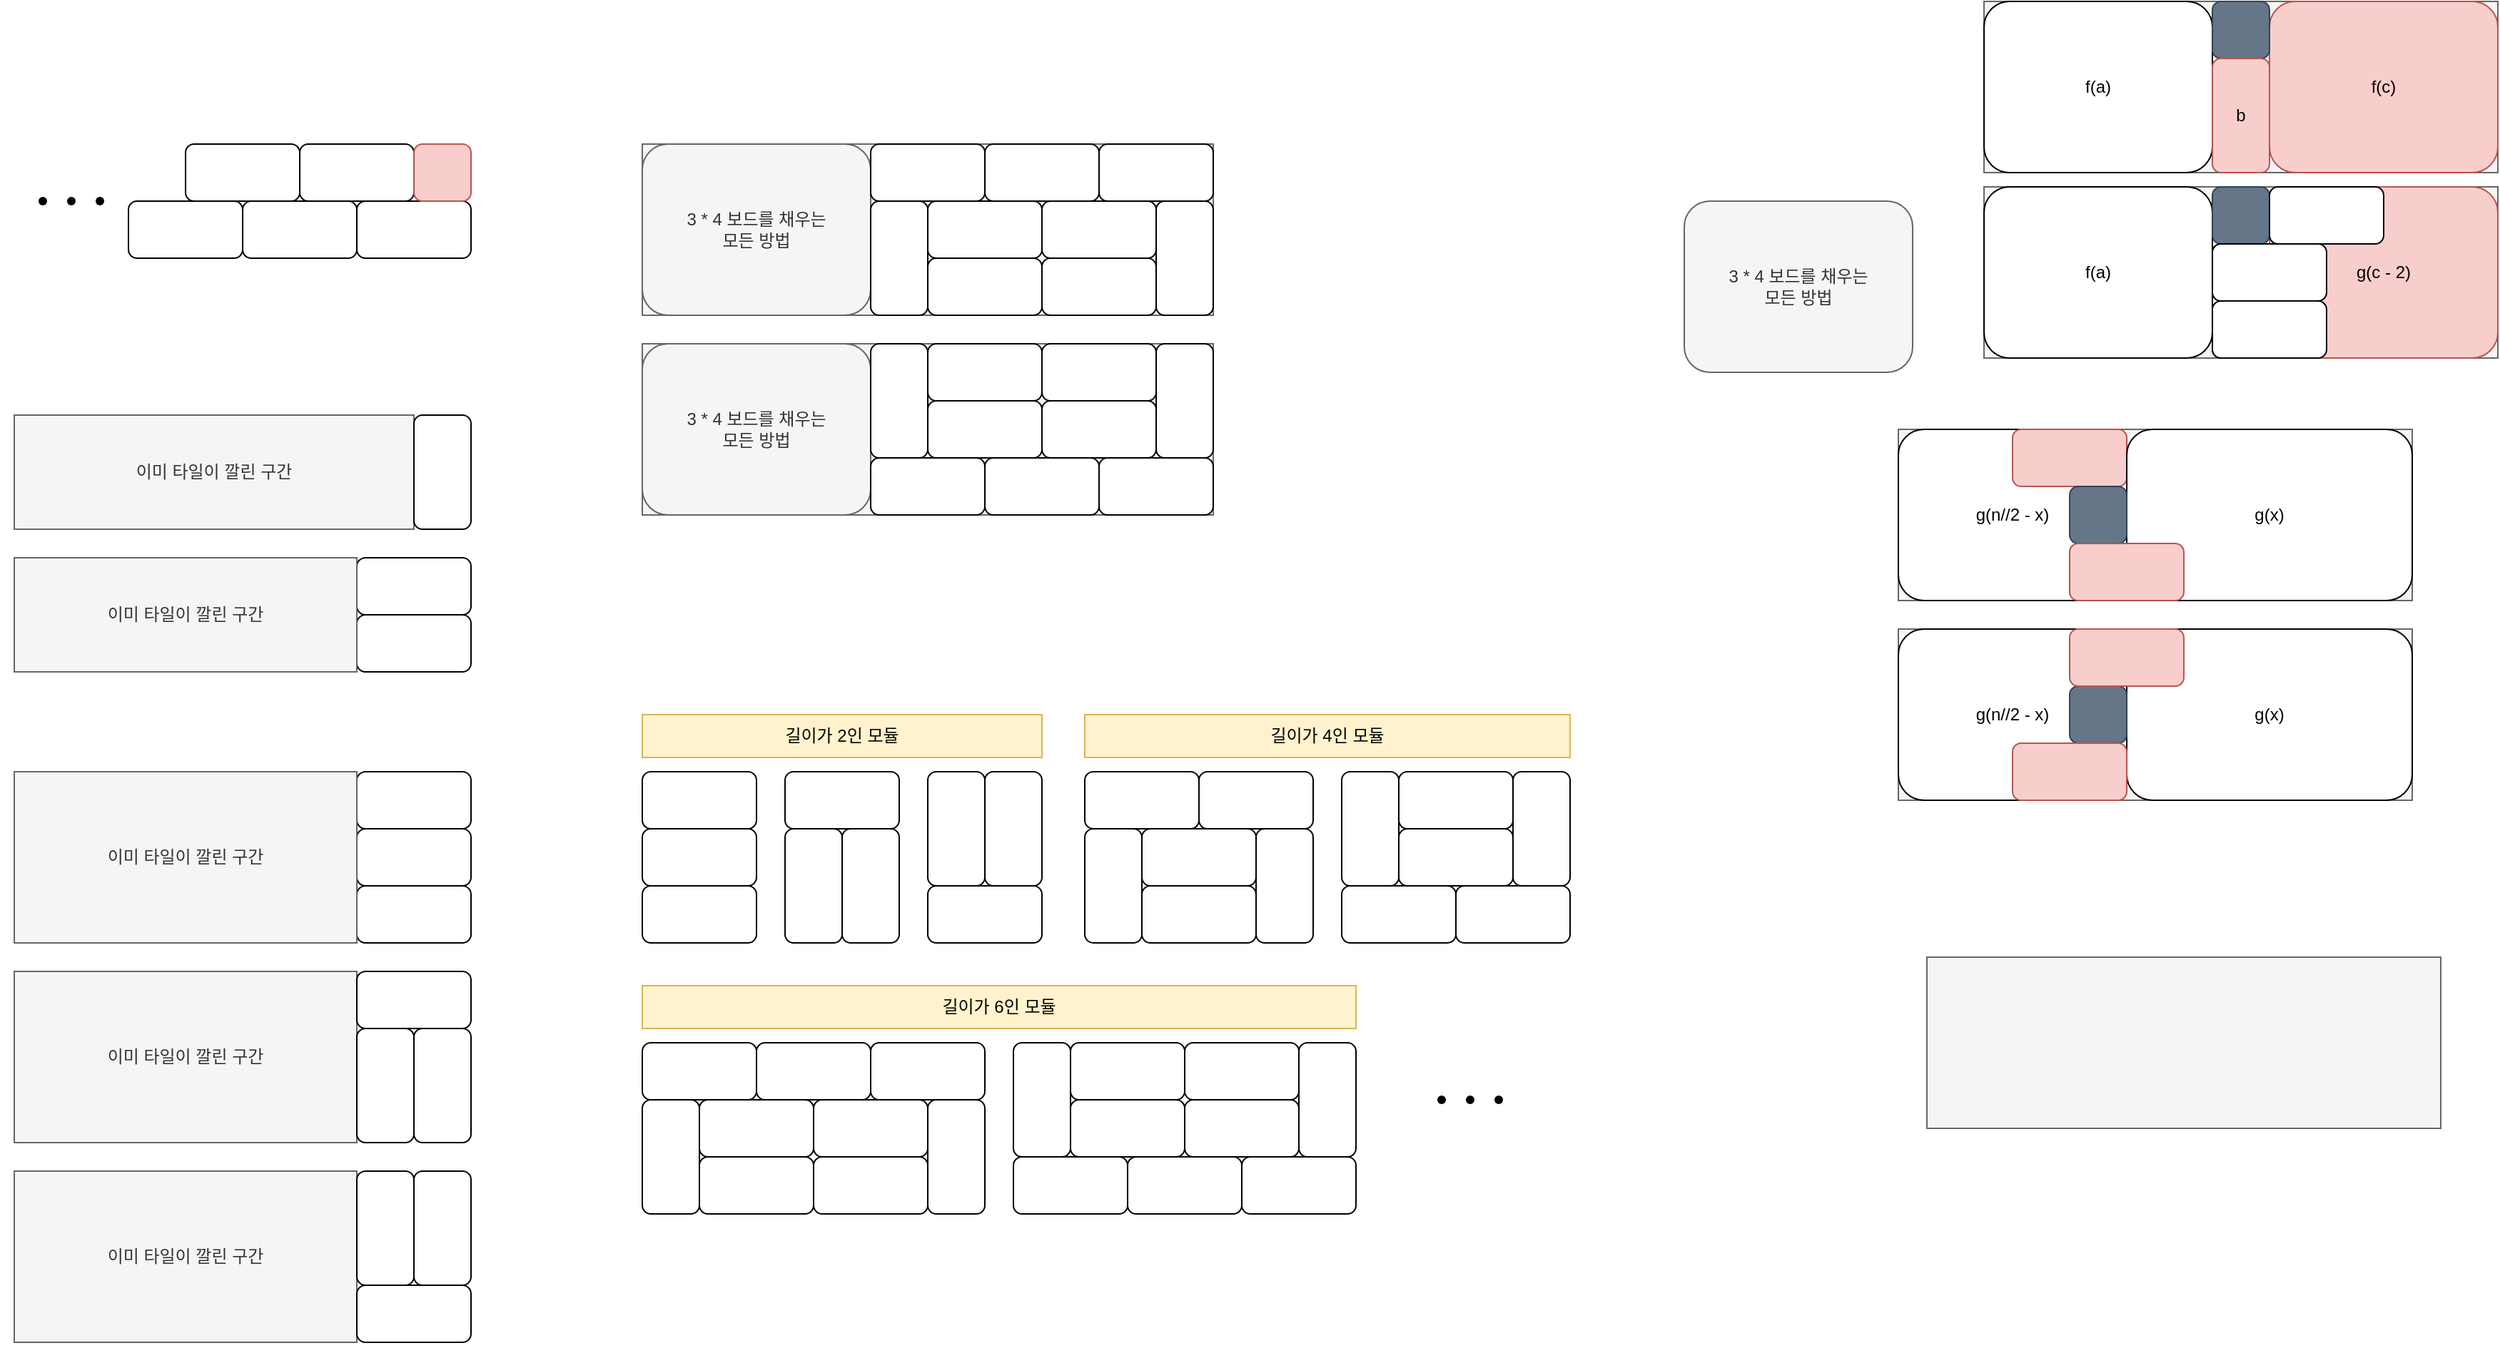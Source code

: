 <mxfile version="28.2.4">
  <diagram name="페이지-1" id="-EwEHcfmUey3o_NJkJMT">
    <mxGraphModel dx="609" dy="591" grid="1" gridSize="10" guides="1" tooltips="1" connect="1" arrows="1" fold="1" page="1" pageScale="1" pageWidth="827" pageHeight="1169" math="0" shadow="0">
      <root>
        <mxCell id="0" />
        <mxCell id="1" parent="0" />
        <mxCell id="6isz4zTJkeE2gkNPyrPs-16" value="" style="rounded=0;whiteSpace=wrap;html=1;strokeColor=none;" vertex="1" parent="1">
          <mxGeometry x="1390" y="390" width="380" height="280" as="geometry" />
        </mxCell>
        <mxCell id="FPqu00Cx_U8efenu1ebw-24" value="" style="rounded=0;whiteSpace=wrap;html=1;strokeColor=none;" parent="1" vertex="1">
          <mxGeometry x="510" y="190" width="420" height="280" as="geometry" />
        </mxCell>
        <mxCell id="k8pgKplh2NUj_0fQmyHl-85" value="" style="rounded=0;whiteSpace=wrap;html=1;strokeColor=none;" parent="1" vertex="1">
          <mxGeometry x="510" y="590" width="670" height="370" as="geometry" />
        </mxCell>
        <mxCell id="k8pgKplh2NUj_0fQmyHl-36" value="" style="rounded=0;whiteSpace=wrap;html=1;strokeColor=none;" parent="1" vertex="1">
          <mxGeometry x="70" y="630" width="340" height="420" as="geometry" />
        </mxCell>
        <mxCell id="k8pgKplh2NUj_0fQmyHl-23" value="" style="rounded=0;whiteSpace=wrap;html=1;strokeColor=none;" parent="1" vertex="1">
          <mxGeometry x="70" y="380" width="340" height="200" as="geometry" />
        </mxCell>
        <mxCell id="k8pgKplh2NUj_0fQmyHl-21" value="" style="rounded=0;whiteSpace=wrap;html=1;strokeColor=none;" parent="1" vertex="1">
          <mxGeometry x="70" y="190" width="340" height="100" as="geometry" />
        </mxCell>
        <mxCell id="k8pgKplh2NUj_0fQmyHl-2" value="" style="rounded=1;whiteSpace=wrap;html=1;" parent="1" vertex="1">
          <mxGeometry x="320" y="490" width="80" height="40" as="geometry" />
        </mxCell>
        <mxCell id="k8pgKplh2NUj_0fQmyHl-3" value="" style="rounded=1;whiteSpace=wrap;html=1;" parent="1" vertex="1">
          <mxGeometry x="320" y="530" width="80" height="40" as="geometry" />
        </mxCell>
        <mxCell id="k8pgKplh2NUj_0fQmyHl-5" value="이미 타일이 깔린 구간" style="rounded=0;whiteSpace=wrap;html=1;fillColor=#f5f5f5;strokeColor=#666666;fontColor=#333333;" parent="1" vertex="1">
          <mxGeometry x="80" y="490" width="240" height="80" as="geometry" />
        </mxCell>
        <mxCell id="k8pgKplh2NUj_0fQmyHl-6" value="이미 타일이 깔린 구간" style="rounded=0;whiteSpace=wrap;html=1;fillColor=#f5f5f5;strokeColor=#666666;fontColor=#333333;" parent="1" vertex="1">
          <mxGeometry x="80" y="390" width="280" height="80" as="geometry" />
        </mxCell>
        <mxCell id="k8pgKplh2NUj_0fQmyHl-7" value="" style="rounded=1;whiteSpace=wrap;html=1;" parent="1" vertex="1">
          <mxGeometry x="360" y="390" width="40" height="80" as="geometry" />
        </mxCell>
        <mxCell id="k8pgKplh2NUj_0fQmyHl-11" value="" style="rounded=1;whiteSpace=wrap;html=1;" parent="1" vertex="1">
          <mxGeometry x="320" y="240" width="80" height="40" as="geometry" />
        </mxCell>
        <mxCell id="k8pgKplh2NUj_0fQmyHl-12" value="" style="rounded=1;whiteSpace=wrap;html=1;" parent="1" vertex="1">
          <mxGeometry x="280" y="200" width="80" height="40" as="geometry" />
        </mxCell>
        <mxCell id="k8pgKplh2NUj_0fQmyHl-13" value="" style="rounded=1;whiteSpace=wrap;html=1;" parent="1" vertex="1">
          <mxGeometry x="240" y="240" width="80" height="40" as="geometry" />
        </mxCell>
        <mxCell id="k8pgKplh2NUj_0fQmyHl-14" value="" style="rounded=1;whiteSpace=wrap;html=1;" parent="1" vertex="1">
          <mxGeometry x="200" y="200" width="80" height="40" as="geometry" />
        </mxCell>
        <mxCell id="k8pgKplh2NUj_0fQmyHl-15" value="" style="rounded=1;whiteSpace=wrap;html=1;" parent="1" vertex="1">
          <mxGeometry x="160" y="240" width="80" height="40" as="geometry" />
        </mxCell>
        <mxCell id="k8pgKplh2NUj_0fQmyHl-18" value="" style="shape=waypoint;sketch=0;fillStyle=solid;size=6;pointerEvents=1;points=[];fillColor=none;resizable=0;rotatable=0;perimeter=centerPerimeter;snapToPoint=1;" parent="1" vertex="1">
          <mxGeometry x="130" y="230" width="20" height="20" as="geometry" />
        </mxCell>
        <mxCell id="k8pgKplh2NUj_0fQmyHl-19" value="" style="shape=waypoint;sketch=0;fillStyle=solid;size=6;pointerEvents=1;points=[];fillColor=none;resizable=0;rotatable=0;perimeter=centerPerimeter;snapToPoint=1;" parent="1" vertex="1">
          <mxGeometry x="110" y="230" width="20" height="20" as="geometry" />
        </mxCell>
        <mxCell id="k8pgKplh2NUj_0fQmyHl-20" value="" style="shape=waypoint;sketch=0;fillStyle=solid;size=6;pointerEvents=1;points=[];fillColor=none;resizable=0;rotatable=0;perimeter=centerPerimeter;snapToPoint=1;" parent="1" vertex="1">
          <mxGeometry x="90" y="230" width="20" height="20" as="geometry" />
        </mxCell>
        <mxCell id="k8pgKplh2NUj_0fQmyHl-22" value="" style="rounded=1;whiteSpace=wrap;html=1;fillColor=#f8cecc;strokeColor=#b85450;" parent="1" vertex="1">
          <mxGeometry x="360" y="200" width="40" height="40" as="geometry" />
        </mxCell>
        <mxCell id="k8pgKplh2NUj_0fQmyHl-24" value="" style="rounded=1;whiteSpace=wrap;html=1;" parent="1" vertex="1">
          <mxGeometry x="320" y="640" width="80" height="40" as="geometry" />
        </mxCell>
        <mxCell id="k8pgKplh2NUj_0fQmyHl-25" value="" style="rounded=1;whiteSpace=wrap;html=1;" parent="1" vertex="1">
          <mxGeometry x="320" y="680" width="80" height="40" as="geometry" />
        </mxCell>
        <mxCell id="k8pgKplh2NUj_0fQmyHl-26" value="" style="rounded=1;whiteSpace=wrap;html=1;" parent="1" vertex="1">
          <mxGeometry x="320" y="720" width="80" height="40" as="geometry" />
        </mxCell>
        <mxCell id="k8pgKplh2NUj_0fQmyHl-27" value="이미 타일이 깔린 구간" style="rounded=0;whiteSpace=wrap;html=1;fillColor=#f5f5f5;strokeColor=#666666;fontColor=#333333;" parent="1" vertex="1">
          <mxGeometry x="80" y="640" width="240" height="120" as="geometry" />
        </mxCell>
        <mxCell id="k8pgKplh2NUj_0fQmyHl-28" value="이미 타일이 깔린 구간" style="rounded=0;whiteSpace=wrap;html=1;fillColor=#f5f5f5;strokeColor=#666666;fontColor=#333333;" parent="1" vertex="1">
          <mxGeometry x="80" y="780" width="240" height="120" as="geometry" />
        </mxCell>
        <mxCell id="k8pgKplh2NUj_0fQmyHl-29" value="" style="rounded=1;whiteSpace=wrap;html=1;" parent="1" vertex="1">
          <mxGeometry x="320" y="780" width="80" height="40" as="geometry" />
        </mxCell>
        <mxCell id="k8pgKplh2NUj_0fQmyHl-30" value="" style="rounded=1;whiteSpace=wrap;html=1;" parent="1" vertex="1">
          <mxGeometry x="320" y="820" width="40" height="80" as="geometry" />
        </mxCell>
        <mxCell id="k8pgKplh2NUj_0fQmyHl-31" value="" style="rounded=1;whiteSpace=wrap;html=1;" parent="1" vertex="1">
          <mxGeometry x="360" y="820" width="40" height="80" as="geometry" />
        </mxCell>
        <mxCell id="k8pgKplh2NUj_0fQmyHl-32" value="이미 타일이 깔린 구간" style="rounded=0;whiteSpace=wrap;html=1;fillColor=#f5f5f5;strokeColor=#666666;fontColor=#333333;" parent="1" vertex="1">
          <mxGeometry x="80" y="920" width="240" height="120" as="geometry" />
        </mxCell>
        <mxCell id="k8pgKplh2NUj_0fQmyHl-33" value="" style="rounded=1;whiteSpace=wrap;html=1;" parent="1" vertex="1">
          <mxGeometry x="320" y="1000" width="80" height="40" as="geometry" />
        </mxCell>
        <mxCell id="k8pgKplh2NUj_0fQmyHl-34" value="" style="rounded=1;whiteSpace=wrap;html=1;" parent="1" vertex="1">
          <mxGeometry x="320" y="920" width="40" height="80" as="geometry" />
        </mxCell>
        <mxCell id="k8pgKplh2NUj_0fQmyHl-35" value="" style="rounded=1;whiteSpace=wrap;html=1;" parent="1" vertex="1">
          <mxGeometry x="360" y="920" width="40" height="80" as="geometry" />
        </mxCell>
        <mxCell id="k8pgKplh2NUj_0fQmyHl-37" value="" style="rounded=1;whiteSpace=wrap;html=1;" parent="1" vertex="1">
          <mxGeometry x="520" y="640" width="80" height="40" as="geometry" />
        </mxCell>
        <mxCell id="k8pgKplh2NUj_0fQmyHl-38" value="" style="rounded=1;whiteSpace=wrap;html=1;" parent="1" vertex="1">
          <mxGeometry x="520" y="680" width="80" height="40" as="geometry" />
        </mxCell>
        <mxCell id="k8pgKplh2NUj_0fQmyHl-39" value="" style="rounded=1;whiteSpace=wrap;html=1;" parent="1" vertex="1">
          <mxGeometry x="520" y="720" width="80" height="40" as="geometry" />
        </mxCell>
        <mxCell id="k8pgKplh2NUj_0fQmyHl-40" value="길이가 2인 모듈" style="text;html=1;align=center;verticalAlign=middle;whiteSpace=wrap;rounded=0;strokeColor=#d6b656;fillColor=#fff2cc;" parent="1" vertex="1">
          <mxGeometry x="520" y="600" width="280" height="30" as="geometry" />
        </mxCell>
        <mxCell id="k8pgKplh2NUj_0fQmyHl-41" value="" style="rounded=1;whiteSpace=wrap;html=1;" parent="1" vertex="1">
          <mxGeometry x="620" y="640" width="80" height="40" as="geometry" />
        </mxCell>
        <mxCell id="k8pgKplh2NUj_0fQmyHl-42" value="" style="rounded=1;whiteSpace=wrap;html=1;" parent="1" vertex="1">
          <mxGeometry x="620" y="680" width="40" height="80" as="geometry" />
        </mxCell>
        <mxCell id="k8pgKplh2NUj_0fQmyHl-43" value="" style="rounded=1;whiteSpace=wrap;html=1;" parent="1" vertex="1">
          <mxGeometry x="660" y="680" width="40" height="80" as="geometry" />
        </mxCell>
        <mxCell id="k8pgKplh2NUj_0fQmyHl-44" value="" style="rounded=1;whiteSpace=wrap;html=1;" parent="1" vertex="1">
          <mxGeometry x="720" y="720" width="80" height="40" as="geometry" />
        </mxCell>
        <mxCell id="k8pgKplh2NUj_0fQmyHl-45" value="" style="rounded=1;whiteSpace=wrap;html=1;" parent="1" vertex="1">
          <mxGeometry x="720" y="640" width="40" height="80" as="geometry" />
        </mxCell>
        <mxCell id="k8pgKplh2NUj_0fQmyHl-46" value="" style="rounded=1;whiteSpace=wrap;html=1;" parent="1" vertex="1">
          <mxGeometry x="760" y="640" width="40" height="80" as="geometry" />
        </mxCell>
        <mxCell id="k8pgKplh2NUj_0fQmyHl-47" value="길이가 4인 모듈" style="text;html=1;align=center;verticalAlign=middle;whiteSpace=wrap;rounded=0;strokeColor=#d6b656;fillColor=#fff2cc;" parent="1" vertex="1">
          <mxGeometry x="830" y="600" width="340" height="30" as="geometry" />
        </mxCell>
        <mxCell id="k8pgKplh2NUj_0fQmyHl-48" value="" style="rounded=1;whiteSpace=wrap;html=1;" parent="1" vertex="1">
          <mxGeometry x="830" y="640" width="80" height="40" as="geometry" />
        </mxCell>
        <mxCell id="k8pgKplh2NUj_0fQmyHl-49" value="" style="rounded=1;whiteSpace=wrap;html=1;" parent="1" vertex="1">
          <mxGeometry x="830" y="680" width="40" height="80" as="geometry" />
        </mxCell>
        <mxCell id="k8pgKplh2NUj_0fQmyHl-50" value="" style="rounded=1;whiteSpace=wrap;html=1;" parent="1" vertex="1">
          <mxGeometry x="950" y="680" width="40" height="80" as="geometry" />
        </mxCell>
        <mxCell id="k8pgKplh2NUj_0fQmyHl-51" value="" style="rounded=1;whiteSpace=wrap;html=1;" parent="1" vertex="1">
          <mxGeometry x="870" y="720" width="80" height="40" as="geometry" />
        </mxCell>
        <mxCell id="k8pgKplh2NUj_0fQmyHl-52" value="" style="rounded=1;whiteSpace=wrap;html=1;" parent="1" vertex="1">
          <mxGeometry x="870" y="680" width="80" height="40" as="geometry" />
        </mxCell>
        <mxCell id="k8pgKplh2NUj_0fQmyHl-54" value="" style="rounded=1;whiteSpace=wrap;html=1;" parent="1" vertex="1">
          <mxGeometry x="910" y="640" width="80" height="40" as="geometry" />
        </mxCell>
        <mxCell id="k8pgKplh2NUj_0fQmyHl-55" value="" style="rounded=1;whiteSpace=wrap;html=1;" parent="1" vertex="1">
          <mxGeometry x="1010" y="720" width="80" height="40" as="geometry" />
        </mxCell>
        <mxCell id="k8pgKplh2NUj_0fQmyHl-56" value="" style="rounded=1;whiteSpace=wrap;html=1;" parent="1" vertex="1">
          <mxGeometry x="1010" y="640" width="40" height="80" as="geometry" />
        </mxCell>
        <mxCell id="k8pgKplh2NUj_0fQmyHl-57" value="" style="rounded=1;whiteSpace=wrap;html=1;" parent="1" vertex="1">
          <mxGeometry x="1130" y="640" width="40" height="80" as="geometry" />
        </mxCell>
        <mxCell id="k8pgKplh2NUj_0fQmyHl-58" value="" style="rounded=1;whiteSpace=wrap;html=1;" parent="1" vertex="1">
          <mxGeometry x="1050" y="680" width="80" height="40" as="geometry" />
        </mxCell>
        <mxCell id="k8pgKplh2NUj_0fQmyHl-59" value="" style="rounded=1;whiteSpace=wrap;html=1;" parent="1" vertex="1">
          <mxGeometry x="1050" y="640" width="80" height="40" as="geometry" />
        </mxCell>
        <mxCell id="k8pgKplh2NUj_0fQmyHl-60" value="" style="rounded=1;whiteSpace=wrap;html=1;" parent="1" vertex="1">
          <mxGeometry x="1090" y="720" width="80" height="40" as="geometry" />
        </mxCell>
        <mxCell id="k8pgKplh2NUj_0fQmyHl-61" value="" style="rounded=1;whiteSpace=wrap;html=1;" parent="1" vertex="1">
          <mxGeometry x="520" y="830" width="80" height="40" as="geometry" />
        </mxCell>
        <mxCell id="k8pgKplh2NUj_0fQmyHl-62" value="" style="rounded=1;whiteSpace=wrap;html=1;" parent="1" vertex="1">
          <mxGeometry x="520" y="870" width="40" height="80" as="geometry" />
        </mxCell>
        <mxCell id="k8pgKplh2NUj_0fQmyHl-64" value="" style="rounded=1;whiteSpace=wrap;html=1;" parent="1" vertex="1">
          <mxGeometry x="560" y="910" width="80" height="40" as="geometry" />
        </mxCell>
        <mxCell id="k8pgKplh2NUj_0fQmyHl-65" value="" style="rounded=1;whiteSpace=wrap;html=1;" parent="1" vertex="1">
          <mxGeometry x="560" y="870" width="80" height="40" as="geometry" />
        </mxCell>
        <mxCell id="k8pgKplh2NUj_0fQmyHl-66" value="" style="rounded=1;whiteSpace=wrap;html=1;" parent="1" vertex="1">
          <mxGeometry x="600" y="830" width="80" height="40" as="geometry" />
        </mxCell>
        <mxCell id="k8pgKplh2NUj_0fQmyHl-68" value="" style="rounded=1;whiteSpace=wrap;html=1;" parent="1" vertex="1">
          <mxGeometry x="720" y="870" width="40" height="80" as="geometry" />
        </mxCell>
        <mxCell id="k8pgKplh2NUj_0fQmyHl-69" value="" style="rounded=1;whiteSpace=wrap;html=1;" parent="1" vertex="1">
          <mxGeometry x="640" y="910" width="80" height="40" as="geometry" />
        </mxCell>
        <mxCell id="k8pgKplh2NUj_0fQmyHl-70" value="" style="rounded=1;whiteSpace=wrap;html=1;" parent="1" vertex="1">
          <mxGeometry x="640" y="870" width="80" height="40" as="geometry" />
        </mxCell>
        <mxCell id="k8pgKplh2NUj_0fQmyHl-71" value="" style="rounded=1;whiteSpace=wrap;html=1;" parent="1" vertex="1">
          <mxGeometry x="680" y="830" width="80" height="40" as="geometry" />
        </mxCell>
        <mxCell id="k8pgKplh2NUj_0fQmyHl-72" value="" style="rounded=1;whiteSpace=wrap;html=1;" parent="1" vertex="1">
          <mxGeometry x="780" y="910" width="80" height="40" as="geometry" />
        </mxCell>
        <mxCell id="k8pgKplh2NUj_0fQmyHl-73" value="" style="rounded=1;whiteSpace=wrap;html=1;" parent="1" vertex="1">
          <mxGeometry x="780" y="830" width="40" height="80" as="geometry" />
        </mxCell>
        <mxCell id="k8pgKplh2NUj_0fQmyHl-74" value="" style="rounded=1;whiteSpace=wrap;html=1;" parent="1" vertex="1">
          <mxGeometry x="820" y="870" width="80" height="40" as="geometry" />
        </mxCell>
        <mxCell id="k8pgKplh2NUj_0fQmyHl-75" value="" style="rounded=1;whiteSpace=wrap;html=1;" parent="1" vertex="1">
          <mxGeometry x="820" y="830" width="80" height="40" as="geometry" />
        </mxCell>
        <mxCell id="k8pgKplh2NUj_0fQmyHl-76" value="" style="rounded=1;whiteSpace=wrap;html=1;" parent="1" vertex="1">
          <mxGeometry x="860" y="910" width="80" height="40" as="geometry" />
        </mxCell>
        <mxCell id="k8pgKplh2NUj_0fQmyHl-77" value="" style="rounded=1;whiteSpace=wrap;html=1;" parent="1" vertex="1">
          <mxGeometry x="980" y="830" width="40" height="80" as="geometry" />
        </mxCell>
        <mxCell id="k8pgKplh2NUj_0fQmyHl-78" value="" style="rounded=1;whiteSpace=wrap;html=1;" parent="1" vertex="1">
          <mxGeometry x="900" y="870" width="80" height="40" as="geometry" />
        </mxCell>
        <mxCell id="k8pgKplh2NUj_0fQmyHl-79" value="" style="rounded=1;whiteSpace=wrap;html=1;" parent="1" vertex="1">
          <mxGeometry x="900" y="830" width="80" height="40" as="geometry" />
        </mxCell>
        <mxCell id="k8pgKplh2NUj_0fQmyHl-80" value="" style="rounded=1;whiteSpace=wrap;html=1;" parent="1" vertex="1">
          <mxGeometry x="940" y="910" width="80" height="40" as="geometry" />
        </mxCell>
        <mxCell id="k8pgKplh2NUj_0fQmyHl-81" value="길이가 6인 모듈" style="text;html=1;align=center;verticalAlign=middle;whiteSpace=wrap;rounded=0;strokeColor=#d6b656;fillColor=#fff2cc;" parent="1" vertex="1">
          <mxGeometry x="520" y="790" width="500" height="30" as="geometry" />
        </mxCell>
        <mxCell id="k8pgKplh2NUj_0fQmyHl-82" value="" style="shape=waypoint;sketch=0;fillStyle=solid;size=6;pointerEvents=1;points=[];fillColor=none;resizable=0;rotatable=0;perimeter=centerPerimeter;snapToPoint=1;" parent="1" vertex="1">
          <mxGeometry x="1110" y="860" width="20" height="20" as="geometry" />
        </mxCell>
        <mxCell id="k8pgKplh2NUj_0fQmyHl-83" value="" style="shape=waypoint;sketch=0;fillStyle=solid;size=6;pointerEvents=1;points=[];fillColor=none;resizable=0;rotatable=0;perimeter=centerPerimeter;snapToPoint=1;" parent="1" vertex="1">
          <mxGeometry x="1090" y="860" width="20" height="20" as="geometry" />
        </mxCell>
        <mxCell id="k8pgKplh2NUj_0fQmyHl-84" value="" style="shape=waypoint;sketch=0;fillStyle=solid;size=6;pointerEvents=1;points=[];fillColor=none;resizable=0;rotatable=0;perimeter=centerPerimeter;snapToPoint=1;" parent="1" vertex="1">
          <mxGeometry x="1070" y="860" width="20" height="20" as="geometry" />
        </mxCell>
        <mxCell id="FPqu00Cx_U8efenu1ebw-1" value="" style="rounded=0;whiteSpace=wrap;html=1;fillColor=#f5f5f5;strokeColor=#666666;fontColor=#333333;" parent="1" vertex="1">
          <mxGeometry x="520" y="200" width="400" height="120" as="geometry" />
        </mxCell>
        <mxCell id="FPqu00Cx_U8efenu1ebw-2" value="3 * 4 보드를 채우는&lt;div&gt;모든 방법&lt;/div&gt;" style="rounded=1;whiteSpace=wrap;html=1;fillColor=#f5f5f5;fontColor=#333333;strokeColor=#666666;" parent="1" vertex="1">
          <mxGeometry x="520" y="200" width="160" height="120" as="geometry" />
        </mxCell>
        <mxCell id="FPqu00Cx_U8efenu1ebw-4" value="" style="rounded=1;whiteSpace=wrap;html=1;" parent="1" vertex="1">
          <mxGeometry x="680" y="200" width="80" height="40" as="geometry" />
        </mxCell>
        <mxCell id="FPqu00Cx_U8efenu1ebw-5" value="" style="rounded=1;whiteSpace=wrap;html=1;" parent="1" vertex="1">
          <mxGeometry x="680" y="240" width="40" height="80" as="geometry" />
        </mxCell>
        <mxCell id="FPqu00Cx_U8efenu1ebw-6" value="" style="rounded=1;whiteSpace=wrap;html=1;" parent="1" vertex="1">
          <mxGeometry x="720" y="280" width="80" height="40" as="geometry" />
        </mxCell>
        <mxCell id="FPqu00Cx_U8efenu1ebw-7" value="" style="rounded=1;whiteSpace=wrap;html=1;" parent="1" vertex="1">
          <mxGeometry x="720" y="240" width="80" height="40" as="geometry" />
        </mxCell>
        <mxCell id="FPqu00Cx_U8efenu1ebw-8" value="" style="rounded=1;whiteSpace=wrap;html=1;" parent="1" vertex="1">
          <mxGeometry x="760" y="200" width="80" height="40" as="geometry" />
        </mxCell>
        <mxCell id="FPqu00Cx_U8efenu1ebw-9" value="" style="rounded=1;whiteSpace=wrap;html=1;" parent="1" vertex="1">
          <mxGeometry x="880" y="240" width="40" height="80" as="geometry" />
        </mxCell>
        <mxCell id="FPqu00Cx_U8efenu1ebw-10" value="" style="rounded=1;whiteSpace=wrap;html=1;" parent="1" vertex="1">
          <mxGeometry x="800" y="280" width="80" height="40" as="geometry" />
        </mxCell>
        <mxCell id="FPqu00Cx_U8efenu1ebw-11" value="" style="rounded=1;whiteSpace=wrap;html=1;" parent="1" vertex="1">
          <mxGeometry x="800" y="240" width="80" height="40" as="geometry" />
        </mxCell>
        <mxCell id="FPqu00Cx_U8efenu1ebw-12" value="" style="rounded=1;whiteSpace=wrap;html=1;" parent="1" vertex="1">
          <mxGeometry x="840" y="200" width="80" height="40" as="geometry" />
        </mxCell>
        <mxCell id="FPqu00Cx_U8efenu1ebw-13" value="" style="rounded=0;whiteSpace=wrap;html=1;fillColor=#f5f5f5;strokeColor=#666666;fontColor=#333333;" parent="1" vertex="1">
          <mxGeometry x="520" y="340" width="400" height="120" as="geometry" />
        </mxCell>
        <mxCell id="FPqu00Cx_U8efenu1ebw-14" value="3 * 4 보드를 채우는&lt;div&gt;모든 방법&lt;/div&gt;" style="rounded=1;whiteSpace=wrap;html=1;fillColor=#f5f5f5;fontColor=#333333;strokeColor=#666666;" parent="1" vertex="1">
          <mxGeometry x="520" y="340" width="160" height="120" as="geometry" />
        </mxCell>
        <mxCell id="FPqu00Cx_U8efenu1ebw-15" value="" style="rounded=1;whiteSpace=wrap;html=1;" parent="1" vertex="1">
          <mxGeometry x="680" y="420" width="80" height="40" as="geometry" />
        </mxCell>
        <mxCell id="FPqu00Cx_U8efenu1ebw-16" value="" style="rounded=1;whiteSpace=wrap;html=1;" parent="1" vertex="1">
          <mxGeometry x="680" y="340" width="40" height="80" as="geometry" />
        </mxCell>
        <mxCell id="FPqu00Cx_U8efenu1ebw-17" value="" style="rounded=1;whiteSpace=wrap;html=1;" parent="1" vertex="1">
          <mxGeometry x="720" y="380" width="80" height="40" as="geometry" />
        </mxCell>
        <mxCell id="FPqu00Cx_U8efenu1ebw-18" value="" style="rounded=1;whiteSpace=wrap;html=1;" parent="1" vertex="1">
          <mxGeometry x="720" y="340" width="80" height="40" as="geometry" />
        </mxCell>
        <mxCell id="FPqu00Cx_U8efenu1ebw-19" value="" style="rounded=1;whiteSpace=wrap;html=1;" parent="1" vertex="1">
          <mxGeometry x="760" y="420" width="80" height="40" as="geometry" />
        </mxCell>
        <mxCell id="FPqu00Cx_U8efenu1ebw-20" value="" style="rounded=1;whiteSpace=wrap;html=1;" parent="1" vertex="1">
          <mxGeometry x="880" y="340" width="40" height="80" as="geometry" />
        </mxCell>
        <mxCell id="FPqu00Cx_U8efenu1ebw-21" value="" style="rounded=1;whiteSpace=wrap;html=1;" parent="1" vertex="1">
          <mxGeometry x="800" y="380" width="80" height="40" as="geometry" />
        </mxCell>
        <mxCell id="FPqu00Cx_U8efenu1ebw-22" value="" style="rounded=1;whiteSpace=wrap;html=1;" parent="1" vertex="1">
          <mxGeometry x="800" y="340" width="80" height="40" as="geometry" />
        </mxCell>
        <mxCell id="FPqu00Cx_U8efenu1ebw-23" value="" style="rounded=1;whiteSpace=wrap;html=1;" parent="1" vertex="1">
          <mxGeometry x="840" y="420" width="80" height="40" as="geometry" />
        </mxCell>
        <mxCell id="6isz4zTJkeE2gkNPyrPs-1" value="" style="rounded=0;whiteSpace=wrap;html=1;fillColor=#f5f5f5;strokeColor=#666666;fontColor=#333333;" vertex="1" parent="1">
          <mxGeometry x="1400" y="400" width="360" height="120" as="geometry" />
        </mxCell>
        <mxCell id="6isz4zTJkeE2gkNPyrPs-2" value="3 * 4 보드를 채우는&lt;div&gt;모든 방법&lt;/div&gt;" style="rounded=1;whiteSpace=wrap;html=1;fillColor=#f5f5f5;fontColor=#333333;strokeColor=#666666;" vertex="1" parent="1">
          <mxGeometry x="1250" y="240" width="160" height="120" as="geometry" />
        </mxCell>
        <mxCell id="6isz4zTJkeE2gkNPyrPs-3" value="g(n//2 - x)" style="rounded=1;whiteSpace=wrap;html=1;" vertex="1" parent="1">
          <mxGeometry x="1400" y="400" width="160" height="120" as="geometry" />
        </mxCell>
        <mxCell id="6isz4zTJkeE2gkNPyrPs-7" value="" style="rounded=1;whiteSpace=wrap;html=1;fillColor=#f8cecc;strokeColor=#b85450;" vertex="1" parent="1">
          <mxGeometry x="1480" y="400" width="80" height="40" as="geometry" />
        </mxCell>
        <mxCell id="6isz4zTJkeE2gkNPyrPs-11" value="g(x)" style="rounded=1;whiteSpace=wrap;html=1;" vertex="1" parent="1">
          <mxGeometry x="1560" y="400" width="200" height="120" as="geometry" />
        </mxCell>
        <mxCell id="6isz4zTJkeE2gkNPyrPs-13" value="" style="rounded=1;whiteSpace=wrap;html=1;fillColor=#647687;fontColor=#ffffff;strokeColor=#314354;" vertex="1" parent="1">
          <mxGeometry x="1520" y="440" width="40" height="40" as="geometry" />
        </mxCell>
        <mxCell id="6isz4zTJkeE2gkNPyrPs-17" value="" style="rounded=0;whiteSpace=wrap;html=1;fillColor=#f5f5f5;strokeColor=#666666;fontColor=#333333;" vertex="1" parent="1">
          <mxGeometry x="1420" y="770" width="360" height="120" as="geometry" />
        </mxCell>
        <mxCell id="6isz4zTJkeE2gkNPyrPs-18" value="" style="rounded=0;whiteSpace=wrap;html=1;fillColor=#f5f5f5;strokeColor=#666666;fontColor=#333333;" vertex="1" parent="1">
          <mxGeometry x="1400" y="540" width="360" height="120" as="geometry" />
        </mxCell>
        <mxCell id="6isz4zTJkeE2gkNPyrPs-19" value="g(n//2 - x)" style="rounded=1;whiteSpace=wrap;html=1;" vertex="1" parent="1">
          <mxGeometry x="1400" y="540" width="160" height="120" as="geometry" />
        </mxCell>
        <mxCell id="6isz4zTJkeE2gkNPyrPs-21" value="g(x)" style="rounded=1;whiteSpace=wrap;html=1;" vertex="1" parent="1">
          <mxGeometry x="1560" y="540" width="200" height="120" as="geometry" />
        </mxCell>
        <mxCell id="6isz4zTJkeE2gkNPyrPs-22" value="" style="rounded=1;whiteSpace=wrap;html=1;fillColor=#647687;fontColor=#ffffff;strokeColor=#314354;" vertex="1" parent="1">
          <mxGeometry x="1520" y="580" width="40" height="40" as="geometry" />
        </mxCell>
        <mxCell id="6isz4zTJkeE2gkNPyrPs-23" value="" style="rounded=1;whiteSpace=wrap;html=1;fillColor=#f8cecc;strokeColor=#b85450;" vertex="1" parent="1">
          <mxGeometry x="1480" y="620" width="80" height="40" as="geometry" />
        </mxCell>
        <mxCell id="6isz4zTJkeE2gkNPyrPs-20" value="" style="rounded=1;whiteSpace=wrap;html=1;fillColor=#f8cecc;strokeColor=#b85450;" vertex="1" parent="1">
          <mxGeometry x="1520" y="540" width="80" height="40" as="geometry" />
        </mxCell>
        <mxCell id="6isz4zTJkeE2gkNPyrPs-24" value="" style="rounded=0;whiteSpace=wrap;html=1;fillColor=#f5f5f5;strokeColor=#666666;fontColor=#333333;" vertex="1" parent="1">
          <mxGeometry x="1460" y="100" width="360" height="120" as="geometry" />
        </mxCell>
        <mxCell id="6isz4zTJkeE2gkNPyrPs-25" value="f(a)" style="rounded=1;whiteSpace=wrap;html=1;" vertex="1" parent="1">
          <mxGeometry x="1460" y="100" width="160" height="120" as="geometry" />
        </mxCell>
        <mxCell id="6isz4zTJkeE2gkNPyrPs-27" value="f(c)" style="rounded=1;whiteSpace=wrap;html=1;fillColor=#f8cecc;strokeColor=#b85450;" vertex="1" parent="1">
          <mxGeometry x="1660" y="100" width="160" height="120" as="geometry" />
        </mxCell>
        <mxCell id="6isz4zTJkeE2gkNPyrPs-28" value="" style="rounded=1;whiteSpace=wrap;html=1;fillColor=#647687;fontColor=#ffffff;strokeColor=#314354;" vertex="1" parent="1">
          <mxGeometry x="1620" y="100" width="40" height="40" as="geometry" />
        </mxCell>
        <mxCell id="6isz4zTJkeE2gkNPyrPs-30" value="b" style="rounded=1;whiteSpace=wrap;html=1;fillColor=#f8cecc;strokeColor=#b85450;" vertex="1" parent="1">
          <mxGeometry x="1620" y="140" width="40" height="80" as="geometry" />
        </mxCell>
        <mxCell id="6isz4zTJkeE2gkNPyrPs-36" value="" style="rounded=0;whiteSpace=wrap;html=1;fillColor=#f5f5f5;strokeColor=#666666;fontColor=#333333;" vertex="1" parent="1">
          <mxGeometry x="1460" y="230" width="360" height="120" as="geometry" />
        </mxCell>
        <mxCell id="6isz4zTJkeE2gkNPyrPs-37" value="f(a)" style="rounded=1;whiteSpace=wrap;html=1;" vertex="1" parent="1">
          <mxGeometry x="1460" y="230" width="160" height="120" as="geometry" />
        </mxCell>
        <mxCell id="6isz4zTJkeE2gkNPyrPs-38" value="g(c - 2)" style="rounded=1;whiteSpace=wrap;html=1;fillColor=#f8cecc;strokeColor=#b85450;" vertex="1" parent="1">
          <mxGeometry x="1660" y="230" width="160" height="120" as="geometry" />
        </mxCell>
        <mxCell id="6isz4zTJkeE2gkNPyrPs-39" value="" style="rounded=1;whiteSpace=wrap;html=1;fillColor=#647687;fontColor=#ffffff;strokeColor=#314354;" vertex="1" parent="1">
          <mxGeometry x="1620" y="230" width="40" height="40" as="geometry" />
        </mxCell>
        <mxCell id="6isz4zTJkeE2gkNPyrPs-40" value="b" style="rounded=1;whiteSpace=wrap;html=1;" vertex="1" parent="1">
          <mxGeometry x="1620" y="270" width="40" height="80" as="geometry" />
        </mxCell>
        <mxCell id="6isz4zTJkeE2gkNPyrPs-41" value="" style="rounded=1;whiteSpace=wrap;html=1;" vertex="1" parent="1">
          <mxGeometry x="1620" y="270" width="80" height="40" as="geometry" />
        </mxCell>
        <mxCell id="6isz4zTJkeE2gkNPyrPs-42" value="" style="rounded=1;whiteSpace=wrap;html=1;" vertex="1" parent="1">
          <mxGeometry x="1620" y="310" width="80" height="40" as="geometry" />
        </mxCell>
        <mxCell id="6isz4zTJkeE2gkNPyrPs-43" value="" style="rounded=1;whiteSpace=wrap;html=1;" vertex="1" parent="1">
          <mxGeometry x="1660" y="230" width="80" height="40" as="geometry" />
        </mxCell>
        <mxCell id="6isz4zTJkeE2gkNPyrPs-46" value="" style="rounded=1;whiteSpace=wrap;html=1;fillColor=#f8cecc;strokeColor=#b85450;" vertex="1" parent="1">
          <mxGeometry x="1520" y="480" width="80" height="40" as="geometry" />
        </mxCell>
      </root>
    </mxGraphModel>
  </diagram>
</mxfile>
